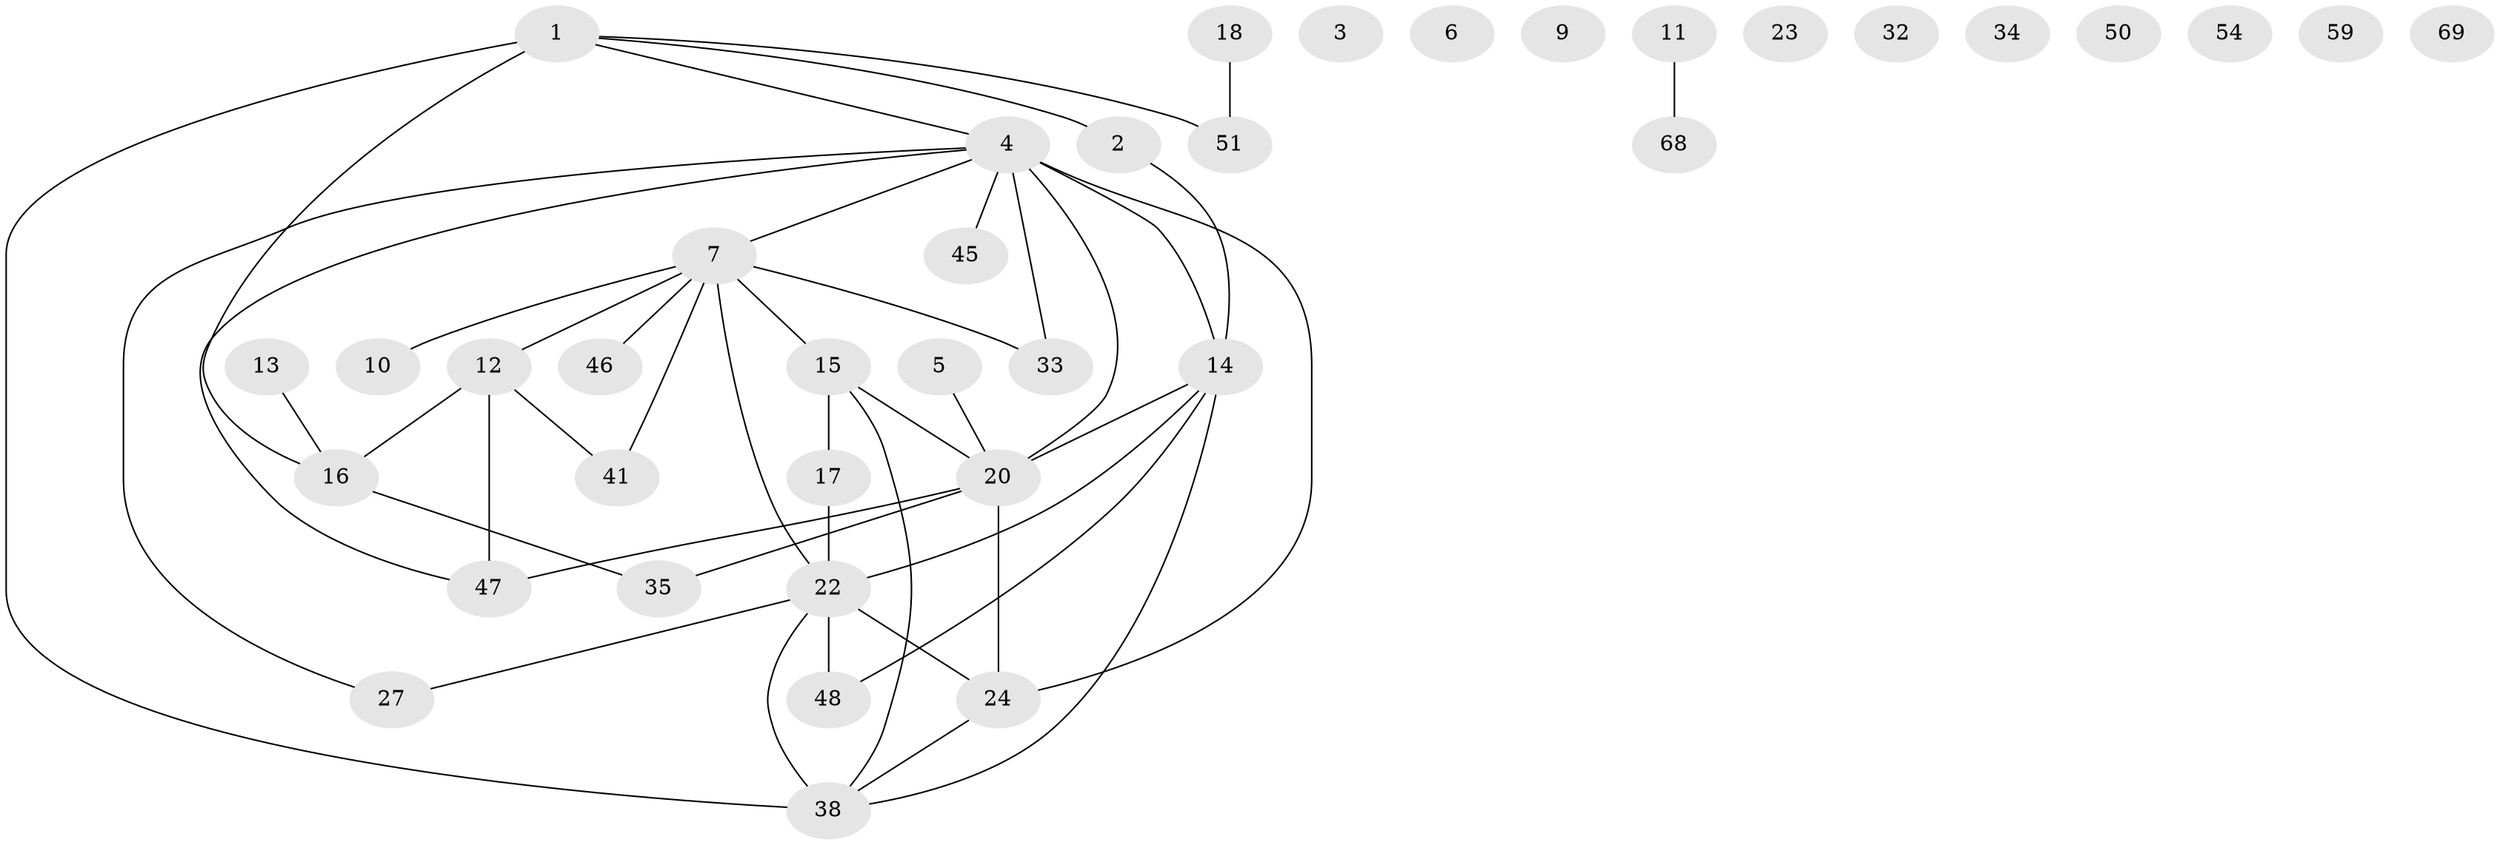 // original degree distribution, {2: 0.2597402597402597, 0: 0.11688311688311688, 5: 0.025974025974025976, 1: 0.2077922077922078, 3: 0.2077922077922078, 4: 0.12987012987012986, 6: 0.05194805194805195}
// Generated by graph-tools (version 1.1) at 2025/13/03/09/25 04:13:07]
// undirected, 38 vertices, 45 edges
graph export_dot {
graph [start="1"]
  node [color=gray90,style=filled];
  1 [super="+60"];
  2;
  3;
  4 [super="+30+65+42"];
  5 [super="+8+52"];
  6;
  7 [super="+43+26"];
  9;
  10;
  11 [super="+70+72"];
  12 [super="+19+21"];
  13;
  14 [super="+62+74+76"];
  15;
  16 [super="+49"];
  17 [super="+25"];
  18;
  20 [super="+61+37+40+56+29+31"];
  22 [super="+71+36+53"];
  23;
  24 [super="+55+39"];
  27;
  32 [super="+66"];
  33;
  34;
  35;
  38 [super="+73+44"];
  41;
  45;
  46;
  47 [super="+64"];
  48;
  50;
  51;
  54;
  59;
  68;
  69;
  1 -- 16;
  1 -- 2;
  1 -- 51;
  1 -- 4;
  1 -- 38 [weight=2];
  2 -- 14;
  4 -- 24;
  4 -- 27;
  4 -- 45;
  4 -- 14;
  4 -- 47;
  4 -- 33;
  4 -- 20 [weight=3];
  4 -- 7;
  5 -- 20;
  7 -- 46;
  7 -- 33;
  7 -- 41;
  7 -- 10;
  7 -- 15;
  7 -- 12;
  7 -- 22;
  11 -- 68;
  12 -- 47;
  12 -- 16;
  12 -- 41;
  13 -- 16;
  14 -- 38;
  14 -- 48;
  14 -- 22;
  14 -- 20;
  15 -- 38;
  15 -- 17;
  15 -- 20;
  16 -- 35;
  17 -- 22;
  18 -- 51;
  20 -- 24;
  20 -- 35;
  20 -- 47;
  22 -- 24;
  22 -- 27;
  22 -- 48;
  22 -- 38;
  24 -- 38;
}
